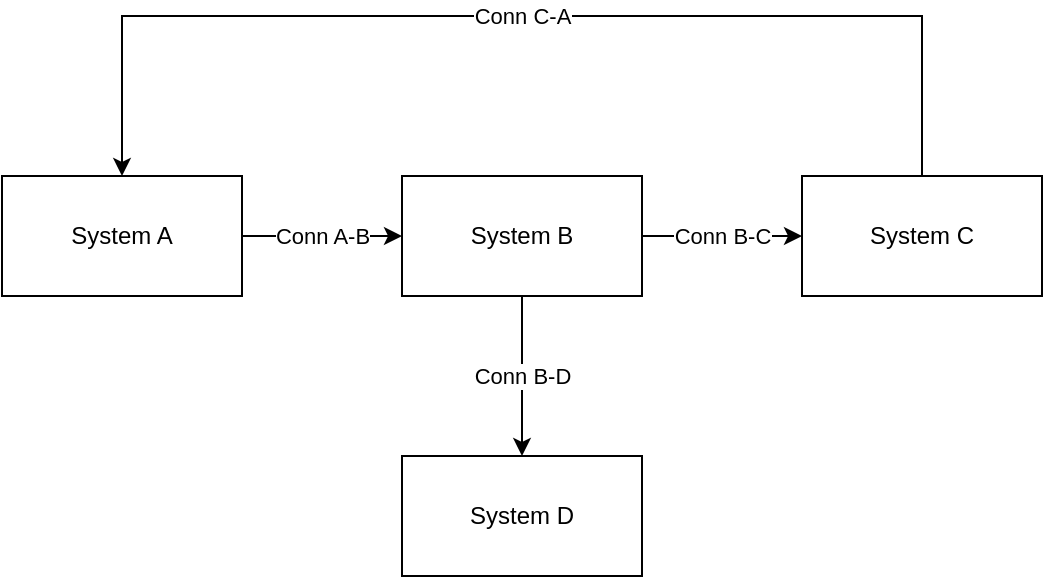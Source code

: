 <mxfile version="21.7.5" type="device">
  <diagram name="Page-1" id="c8LgE2vqiPGjq0eHUCk_">
    <mxGraphModel dx="1418" dy="948" grid="1" gridSize="10" guides="1" tooltips="1" connect="1" arrows="1" fold="1" page="1" pageScale="1" pageWidth="1169" pageHeight="827" math="0" shadow="0">
      <root>
        <mxCell id="0" />
        <mxCell id="1" parent="0" />
        <mxCell id="MXxEXB5ajVTIcHnTvGKl-4" value="Conn A-B" style="edgeStyle=orthogonalEdgeStyle;rounded=0;orthogonalLoop=1;jettySize=auto;html=1;" parent="1" source="MXxEXB5ajVTIcHnTvGKl-2" target="MXxEXB5ajVTIcHnTvGKl-3" edge="1">
          <mxGeometry relative="1" as="geometry" />
        </mxCell>
        <mxCell id="MXxEXB5ajVTIcHnTvGKl-2" value="System A" style="rounded=0;whiteSpace=wrap;html=1;" parent="1" vertex="1">
          <mxGeometry x="280" y="240" width="120" height="60" as="geometry" />
        </mxCell>
        <mxCell id="MXxEXB5ajVTIcHnTvGKl-6" value="Conn B-C" style="edgeStyle=orthogonalEdgeStyle;rounded=0;orthogonalLoop=1;jettySize=auto;html=1;" parent="1" source="MXxEXB5ajVTIcHnTvGKl-3" target="MXxEXB5ajVTIcHnTvGKl-5" edge="1">
          <mxGeometry relative="1" as="geometry" />
        </mxCell>
        <mxCell id="MXxEXB5ajVTIcHnTvGKl-8" value="Conn B-D" style="edgeStyle=orthogonalEdgeStyle;rounded=0;orthogonalLoop=1;jettySize=auto;html=1;" parent="1" source="MXxEXB5ajVTIcHnTvGKl-3" target="MXxEXB5ajVTIcHnTvGKl-7" edge="1">
          <mxGeometry relative="1" as="geometry" />
        </mxCell>
        <mxCell id="MXxEXB5ajVTIcHnTvGKl-3" value="System B" style="rounded=0;whiteSpace=wrap;html=1;" parent="1" vertex="1">
          <mxGeometry x="480" y="240" width="120" height="60" as="geometry" />
        </mxCell>
        <mxCell id="MXxEXB5ajVTIcHnTvGKl-10" value="Conn C-A" style="edgeStyle=orthogonalEdgeStyle;rounded=0;orthogonalLoop=1;jettySize=auto;html=1;entryX=0.5;entryY=0;entryDx=0;entryDy=0;" parent="1" source="MXxEXB5ajVTIcHnTvGKl-5" target="MXxEXB5ajVTIcHnTvGKl-2" edge="1">
          <mxGeometry relative="1" as="geometry">
            <mxPoint x="740" y="160" as="targetPoint" />
            <Array as="points">
              <mxPoint x="740" y="160" />
              <mxPoint x="340" y="160" />
            </Array>
          </mxGeometry>
        </mxCell>
        <mxCell id="MXxEXB5ajVTIcHnTvGKl-5" value="System C" style="rounded=0;whiteSpace=wrap;html=1;" parent="1" vertex="1">
          <mxGeometry x="680" y="240" width="120" height="60" as="geometry" />
        </mxCell>
        <mxCell id="MXxEXB5ajVTIcHnTvGKl-7" value="System D" style="rounded=0;whiteSpace=wrap;html=1;" parent="1" vertex="1">
          <mxGeometry x="480" y="380" width="120" height="60" as="geometry" />
        </mxCell>
      </root>
    </mxGraphModel>
  </diagram>
</mxfile>
